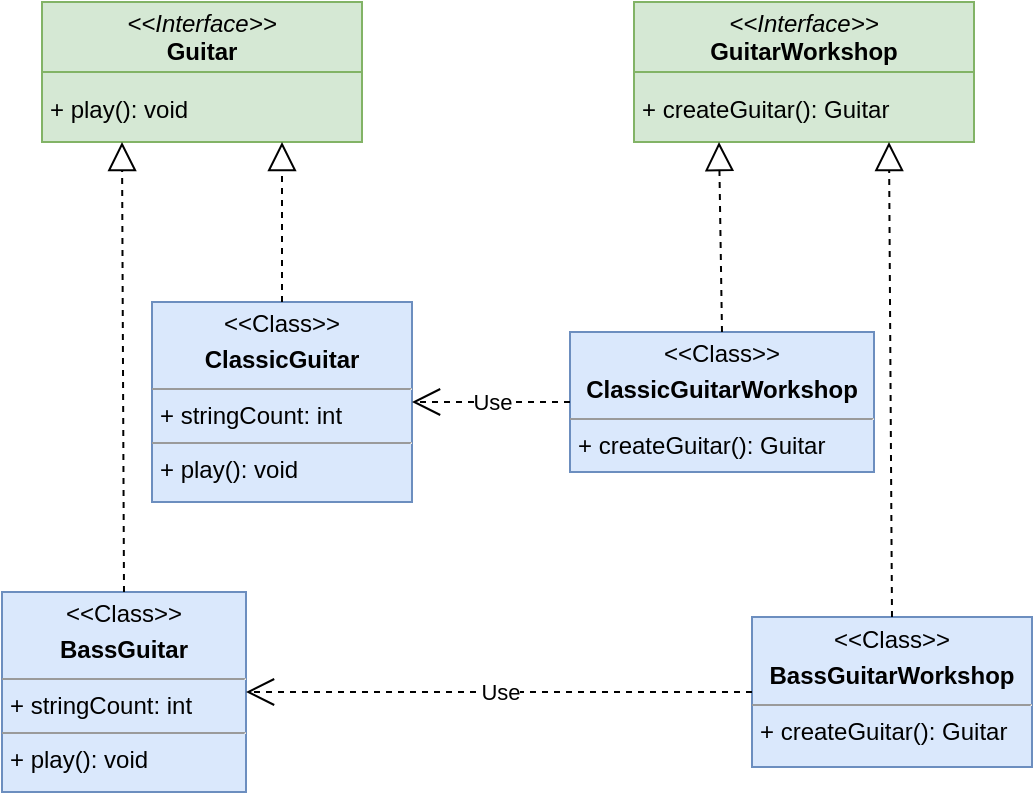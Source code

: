 <mxfile version="13.3.9" type="device"><diagram id="QgG6MEWIHZgP0q5GRpQg" name="Page-1"><mxGraphModel dx="981" dy="567" grid="1" gridSize="10" guides="1" tooltips="1" connect="1" arrows="1" fold="1" page="1" pageScale="1" pageWidth="827" pageHeight="1169" math="0" shadow="0"><root><mxCell id="0"/><mxCell id="1" parent="0"/><mxCell id="MH7Ae1HsyXF4ao1OX7hM-6" value="" style="group" vertex="1" connectable="0" parent="1"><mxGeometry x="150" y="240" width="160" height="70" as="geometry"/></mxCell><mxCell id="MH7Ae1HsyXF4ao1OX7hM-7" value="" style="group" vertex="1" connectable="0" parent="MH7Ae1HsyXF4ao1OX7hM-6"><mxGeometry width="160" height="70" as="geometry"/></mxCell><mxCell id="MH7Ae1HsyXF4ao1OX7hM-4" value="&lt;p style=&quot;margin: 0px ; margin-top: 4px ; text-align: center&quot;&gt;&lt;i&gt;&amp;lt;&amp;lt;Interface&amp;gt;&amp;gt;&lt;/i&gt;&lt;br&gt;&lt;b&gt;Guitar&lt;/b&gt;&lt;/p&gt;&lt;p style=&quot;margin: 0px ; margin-left: 4px&quot;&gt;&lt;br&gt;&lt;/p&gt;&lt;p style=&quot;margin: 0px ; margin-left: 4px&quot;&gt;+ play(): void&lt;/p&gt;" style="verticalAlign=top;align=left;overflow=fill;fontSize=12;fontFamily=Helvetica;html=1;fillColor=#d5e8d4;strokeColor=#82b366;" vertex="1" parent="MH7Ae1HsyXF4ao1OX7hM-7"><mxGeometry width="160" height="70" as="geometry"/></mxCell><mxCell id="MH7Ae1HsyXF4ao1OX7hM-5" value="" style="endArrow=none;html=1;exitX=0;exitY=0.5;exitDx=0;exitDy=0;entryX=1;entryY=0.5;entryDx=0;entryDy=0;fillColor=#d5e8d4;strokeColor=#82b366;" edge="1" parent="MH7Ae1HsyXF4ao1OX7hM-7" source="MH7Ae1HsyXF4ao1OX7hM-4" target="MH7Ae1HsyXF4ao1OX7hM-4"><mxGeometry width="50" height="50" relative="1" as="geometry"><mxPoint x="286.316" y="170" as="sourcePoint"/><mxPoint x="328.421" y="120" as="targetPoint"/></mxGeometry></mxCell><mxCell id="MH7Ae1HsyXF4ao1OX7hM-8" value="" style="group" vertex="1" connectable="0" parent="1"><mxGeometry x="446" y="240" width="170" height="70" as="geometry"/></mxCell><mxCell id="MH7Ae1HsyXF4ao1OX7hM-9" value="" style="group" vertex="1" connectable="0" parent="MH7Ae1HsyXF4ao1OX7hM-8"><mxGeometry width="170" height="70" as="geometry"/></mxCell><mxCell id="MH7Ae1HsyXF4ao1OX7hM-10" value="&lt;p style=&quot;margin: 0px ; margin-top: 4px ; text-align: center&quot;&gt;&lt;i&gt;&amp;lt;&amp;lt;Interface&amp;gt;&amp;gt;&lt;/i&gt;&lt;br&gt;&lt;b&gt;GuitarWorkshop&lt;/b&gt;&lt;/p&gt;&lt;p style=&quot;margin: 0px ; margin-left: 4px&quot;&gt;&lt;br&gt;&lt;/p&gt;&lt;p style=&quot;margin: 0px ; margin-left: 4px&quot;&gt;+ createGuitar(): Guitar&lt;/p&gt;" style="verticalAlign=top;align=left;overflow=fill;fontSize=12;fontFamily=Helvetica;html=1;fillColor=#d5e8d4;strokeColor=#82b366;" vertex="1" parent="MH7Ae1HsyXF4ao1OX7hM-9"><mxGeometry width="170" height="70" as="geometry"/></mxCell><mxCell id="MH7Ae1HsyXF4ao1OX7hM-11" value="" style="endArrow=none;html=1;exitX=0;exitY=0.5;exitDx=0;exitDy=0;entryX=1;entryY=0.5;entryDx=0;entryDy=0;fillColor=#d5e8d4;strokeColor=#82b366;" edge="1" parent="MH7Ae1HsyXF4ao1OX7hM-9" source="MH7Ae1HsyXF4ao1OX7hM-10" target="MH7Ae1HsyXF4ao1OX7hM-10"><mxGeometry width="50" height="50" relative="1" as="geometry"><mxPoint x="304.211" y="170" as="sourcePoint"/><mxPoint x="348.947" y="120" as="targetPoint"/></mxGeometry></mxCell><mxCell id="MH7Ae1HsyXF4ao1OX7hM-18" value="&lt;p style=&quot;margin: 0px ; margin-top: 4px ; text-align: center&quot;&gt;&amp;lt;&amp;lt;Class&amp;gt;&amp;gt;&lt;/p&gt;&lt;p style=&quot;margin: 0px ; margin-top: 4px ; text-align: center&quot;&gt;&lt;b&gt;ClassicGuitar&lt;/b&gt;&lt;/p&gt;&lt;hr size=&quot;1&quot;&gt;&lt;p style=&quot;margin: 0px ; margin-left: 4px&quot;&gt;+ stringCount: int&lt;/p&gt;&lt;hr size=&quot;1&quot;&gt;&lt;p style=&quot;margin: 0px ; margin-left: 4px&quot;&gt;+ play(): void&lt;/p&gt;" style="verticalAlign=top;align=left;overflow=fill;fontSize=12;fontFamily=Helvetica;html=1;fillColor=#dae8fc;strokeColor=#6c8ebf;" vertex="1" parent="1"><mxGeometry x="205" y="390" width="130" height="100" as="geometry"/></mxCell><mxCell id="MH7Ae1HsyXF4ao1OX7hM-19" value="&lt;p style=&quot;margin: 0px ; margin-top: 4px ; text-align: center&quot;&gt;&amp;lt;&amp;lt;Class&amp;gt;&amp;gt;&lt;/p&gt;&lt;p style=&quot;margin: 0px ; margin-top: 4px ; text-align: center&quot;&gt;&lt;b&gt;BassGuitar&lt;/b&gt;&lt;/p&gt;&lt;hr size=&quot;1&quot;&gt;&lt;p style=&quot;margin: 0px ; margin-left: 4px&quot;&gt;+ stringCount: int&lt;/p&gt;&lt;hr size=&quot;1&quot;&gt;&lt;p style=&quot;margin: 0px ; margin-left: 4px&quot;&gt;+ play(): void&lt;/p&gt;" style="verticalAlign=top;align=left;overflow=fill;fontSize=12;fontFamily=Helvetica;html=1;fillColor=#dae8fc;strokeColor=#6c8ebf;" vertex="1" parent="1"><mxGeometry x="130" y="535" width="122" height="100" as="geometry"/></mxCell><mxCell id="MH7Ae1HsyXF4ao1OX7hM-20" value="" style="endArrow=block;dashed=1;endFill=0;endSize=12;html=1;exitX=0.5;exitY=0;exitDx=0;exitDy=0;entryX=0.75;entryY=1;entryDx=0;entryDy=0;" edge="1" parent="1" source="MH7Ae1HsyXF4ao1OX7hM-18" target="MH7Ae1HsyXF4ao1OX7hM-4"><mxGeometry width="160" relative="1" as="geometry"><mxPoint x="370" y="310" as="sourcePoint"/><mxPoint x="300" y="330" as="targetPoint"/></mxGeometry></mxCell><mxCell id="MH7Ae1HsyXF4ao1OX7hM-21" value="" style="endArrow=block;dashed=1;endFill=0;endSize=12;html=1;exitX=0.5;exitY=0;exitDx=0;exitDy=0;entryX=0.25;entryY=1;entryDx=0;entryDy=0;" edge="1" parent="1" source="MH7Ae1HsyXF4ao1OX7hM-19" target="MH7Ae1HsyXF4ao1OX7hM-4"><mxGeometry width="160" relative="1" as="geometry"><mxPoint x="140" y="380.0" as="sourcePoint"/><mxPoint x="100" y="380" as="targetPoint"/></mxGeometry></mxCell><mxCell id="MH7Ae1HsyXF4ao1OX7hM-22" value="&lt;p style=&quot;margin: 0px ; margin-top: 4px ; text-align: center&quot;&gt;&amp;lt;&amp;lt;Class&amp;gt;&amp;gt;&lt;/p&gt;&lt;p style=&quot;margin: 0px ; margin-top: 4px ; text-align: center&quot;&gt;&lt;b&gt;ClassicGuitarWorkshop&lt;/b&gt;&lt;/p&gt;&lt;hr size=&quot;1&quot;&gt;&lt;p style=&quot;margin: 0px ; margin-left: 4px&quot;&gt;+ createGuitar(): Guitar&lt;/p&gt;" style="verticalAlign=top;align=left;overflow=fill;fontSize=12;fontFamily=Helvetica;html=1;fillColor=#dae8fc;strokeColor=#6c8ebf;" vertex="1" parent="1"><mxGeometry x="414" y="405" width="152" height="70" as="geometry"/></mxCell><mxCell id="MH7Ae1HsyXF4ao1OX7hM-23" value="&lt;p style=&quot;margin: 0px ; margin-top: 4px ; text-align: center&quot;&gt;&amp;lt;&amp;lt;Class&amp;gt;&amp;gt;&lt;/p&gt;&lt;p style=&quot;margin: 0px ; margin-top: 4px ; text-align: center&quot;&gt;&lt;b&gt;BassGuitarWorkshop&lt;/b&gt;&lt;/p&gt;&lt;hr size=&quot;1&quot;&gt;&lt;p style=&quot;margin: 0px ; margin-left: 4px&quot;&gt;+ createGuitar(): Guitar&lt;/p&gt;" style="verticalAlign=top;align=left;overflow=fill;fontSize=12;fontFamily=Helvetica;html=1;fillColor=#dae8fc;strokeColor=#6c8ebf;" vertex="1" parent="1"><mxGeometry x="505" y="547.5" width="140" height="75" as="geometry"/></mxCell><mxCell id="MH7Ae1HsyXF4ao1OX7hM-24" value="Use" style="endArrow=open;endSize=12;dashed=1;html=1;exitX=0;exitY=0.5;exitDx=0;exitDy=0;entryX=1;entryY=0.5;entryDx=0;entryDy=0;" edge="1" parent="1" source="MH7Ae1HsyXF4ao1OX7hM-22" target="MH7Ae1HsyXF4ao1OX7hM-18"><mxGeometry width="160" relative="1" as="geometry"><mxPoint x="370" y="450" as="sourcePoint"/><mxPoint x="530" y="450" as="targetPoint"/></mxGeometry></mxCell><mxCell id="MH7Ae1HsyXF4ao1OX7hM-25" value="Use" style="endArrow=open;endSize=12;dashed=1;html=1;exitX=0;exitY=0.5;exitDx=0;exitDy=0;entryX=1;entryY=0.5;entryDx=0;entryDy=0;" edge="1" parent="1" source="MH7Ae1HsyXF4ao1OX7hM-23" target="MH7Ae1HsyXF4ao1OX7hM-19"><mxGeometry width="160" relative="1" as="geometry"><mxPoint x="532" y="580.0" as="sourcePoint"/><mxPoint x="360" y="580.0" as="targetPoint"/></mxGeometry></mxCell><mxCell id="MH7Ae1HsyXF4ao1OX7hM-26" value="" style="endArrow=block;dashed=1;endFill=0;endSize=12;html=1;exitX=0.5;exitY=0;exitDx=0;exitDy=0;entryX=0.25;entryY=1;entryDx=0;entryDy=0;" edge="1" parent="1" source="MH7Ae1HsyXF4ao1OX7hM-22" target="MH7Ae1HsyXF4ao1OX7hM-10"><mxGeometry width="160" relative="1" as="geometry"><mxPoint x="299.5" y="390.0" as="sourcePoint"/><mxPoint x="299" y="320.0" as="targetPoint"/></mxGeometry></mxCell><mxCell id="MH7Ae1HsyXF4ao1OX7hM-27" value="" style="endArrow=block;dashed=1;endFill=0;endSize=12;html=1;exitX=0.5;exitY=0;exitDx=0;exitDy=0;entryX=0.75;entryY=1;entryDx=0;entryDy=0;" edge="1" parent="1" source="MH7Ae1HsyXF4ao1OX7hM-23" target="MH7Ae1HsyXF4ao1OX7hM-10"><mxGeometry width="160" relative="1" as="geometry"><mxPoint x="416" y="390.0" as="sourcePoint"/><mxPoint x="503.5" y="320.0" as="targetPoint"/></mxGeometry></mxCell></root></mxGraphModel></diagram></mxfile>
